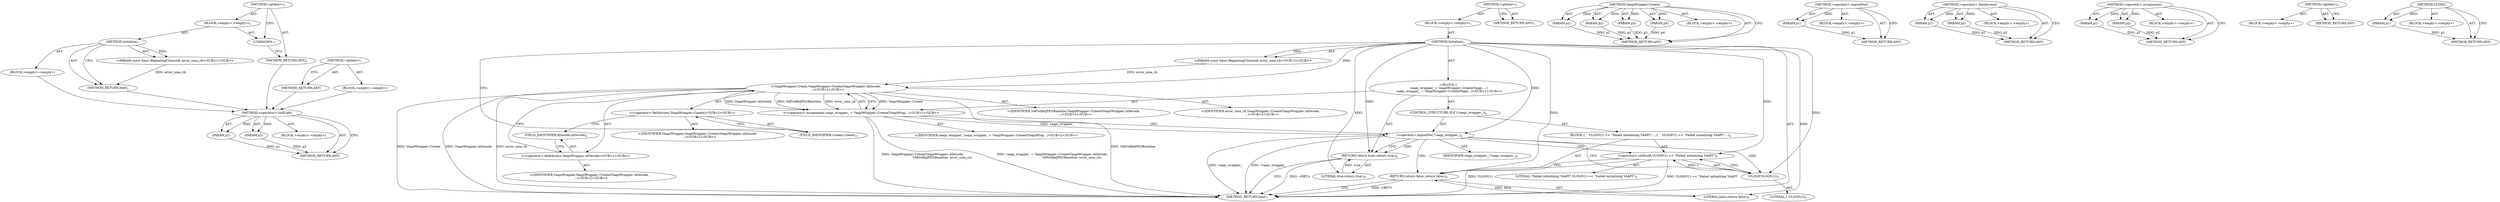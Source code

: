 digraph "&lt;global&gt;" {
vulnerable_80 [label=<(METHOD,&lt;operator&gt;.shiftLeft)>];
vulnerable_81 [label=<(PARAM,p1)>];
vulnerable_82 [label=<(PARAM,p2)>];
vulnerable_83 [label=<(BLOCK,&lt;empty&gt;,&lt;empty&gt;)>];
vulnerable_84 [label=<(METHOD_RETURN,ANY)>];
vulnerable_6 [label=<(METHOD,&lt;global&gt;)<SUB>1</SUB>>];
vulnerable_7 [label=<(BLOCK,&lt;empty&gt;,&lt;empty&gt;)<SUB>1</SUB>>];
vulnerable_8 [label=<(METHOD,Initialize)<SUB>1</SUB>>];
vulnerable_9 [label="<(PARAM,const base::RepeatingClosure&amp; error_uma_cb)<SUB>1</SUB>>"];
vulnerable_10 [label="<(BLOCK,{
  vaapi_wrapper_ = VaapiWrapper::Create(Vaapi...,{
  vaapi_wrapper_ = VaapiWrapper::Create(Vaapi...)<SUB>1</SUB>>"];
vulnerable_11 [label="<(&lt;operator&gt;.assignment,vaapi_wrapper_ = VaapiWrapper::Create(VaapiWrap...)<SUB>2</SUB>>"];
vulnerable_12 [label="<(IDENTIFIER,vaapi_wrapper_,vaapi_wrapper_ = VaapiWrapper::Create(VaapiWrap...)<SUB>2</SUB>>"];
vulnerable_13 [label="<(VaapiWrapper.Create,VaapiWrapper::Create(VaapiWrapper::kDecode,
   ...)<SUB>2</SUB>>"];
vulnerable_14 [label="<(&lt;operator&gt;.fieldAccess,VaapiWrapper::Create)<SUB>2</SUB>>"];
vulnerable_15 [label="<(IDENTIFIER,VaapiWrapper,VaapiWrapper::Create(VaapiWrapper::kDecode,
   ...)<SUB>2</SUB>>"];
vulnerable_16 [label=<(FIELD_IDENTIFIER,Create,Create)<SUB>2</SUB>>];
vulnerable_17 [label="<(&lt;operator&gt;.fieldAccess,VaapiWrapper::kDecode)<SUB>2</SUB>>"];
vulnerable_18 [label="<(IDENTIFIER,VaapiWrapper,VaapiWrapper::Create(VaapiWrapper::kDecode,
   ...)<SUB>2</SUB>>"];
vulnerable_19 [label=<(FIELD_IDENTIFIER,kDecode,kDecode)<SUB>2</SUB>>];
vulnerable_20 [label="<(IDENTIFIER,VAProfileJPEGBaseline,VaapiWrapper::Create(VaapiWrapper::kDecode,
   ...)<SUB>3</SUB>>"];
vulnerable_21 [label="<(IDENTIFIER,error_uma_cb,VaapiWrapper::Create(VaapiWrapper::kDecode,
   ...)<SUB>3</SUB>>"];
vulnerable_22 [label=<(CONTROL_STRUCTURE,IF,if (!vaapi_wrapper_))<SUB>4</SUB>>];
vulnerable_23 [label=<(&lt;operator&gt;.logicalNot,!vaapi_wrapper_)<SUB>4</SUB>>];
vulnerable_24 [label=<(IDENTIFIER,vaapi_wrapper_,!vaapi_wrapper_)<SUB>4</SUB>>];
vulnerable_25 [label=<(BLOCK,{
    VLOGF(1) &lt;&lt; &quot;Failed initializing VAAPI&quot;;
...,{
    VLOGF(1) &lt;&lt; &quot;Failed initializing VAAPI&quot;;
...)<SUB>4</SUB>>];
vulnerable_26 [label=<(&lt;operator&gt;.shiftLeft,VLOGF(1) &lt;&lt; &quot;Failed initializing VAAPI&quot;)<SUB>5</SUB>>];
vulnerable_27 [label=<(VLOGF,VLOGF(1))<SUB>5</SUB>>];
vulnerable_28 [label=<(LITERAL,1,VLOGF(1))<SUB>5</SUB>>];
vulnerable_29 [label=<(LITERAL,&quot;Failed initializing VAAPI&quot;,VLOGF(1) &lt;&lt; &quot;Failed initializing VAAPI&quot;)<SUB>5</SUB>>];
vulnerable_30 [label=<(RETURN,return false;,return false;)<SUB>6</SUB>>];
vulnerable_31 [label=<(LITERAL,false,return false;)<SUB>6</SUB>>];
vulnerable_32 [label=<(RETURN,return true;,return true;)<SUB>8</SUB>>];
vulnerable_33 [label=<(LITERAL,true,return true;)<SUB>8</SUB>>];
vulnerable_34 [label=<(METHOD_RETURN,bool)<SUB>1</SUB>>];
vulnerable_36 [label=<(METHOD_RETURN,ANY)<SUB>1</SUB>>];
vulnerable_64 [label=<(METHOD,VaapiWrapper.Create)>];
vulnerable_65 [label=<(PARAM,p1)>];
vulnerable_66 [label=<(PARAM,p2)>];
vulnerable_67 [label=<(PARAM,p3)>];
vulnerable_68 [label=<(PARAM,p4)>];
vulnerable_69 [label=<(BLOCK,&lt;empty&gt;,&lt;empty&gt;)>];
vulnerable_70 [label=<(METHOD_RETURN,ANY)>];
vulnerable_76 [label=<(METHOD,&lt;operator&gt;.logicalNot)>];
vulnerable_77 [label=<(PARAM,p1)>];
vulnerable_78 [label=<(BLOCK,&lt;empty&gt;,&lt;empty&gt;)>];
vulnerable_79 [label=<(METHOD_RETURN,ANY)>];
vulnerable_71 [label=<(METHOD,&lt;operator&gt;.fieldAccess)>];
vulnerable_72 [label=<(PARAM,p1)>];
vulnerable_73 [label=<(PARAM,p2)>];
vulnerable_74 [label=<(BLOCK,&lt;empty&gt;,&lt;empty&gt;)>];
vulnerable_75 [label=<(METHOD_RETURN,ANY)>];
vulnerable_59 [label=<(METHOD,&lt;operator&gt;.assignment)>];
vulnerable_60 [label=<(PARAM,p1)>];
vulnerable_61 [label=<(PARAM,p2)>];
vulnerable_62 [label=<(BLOCK,&lt;empty&gt;,&lt;empty&gt;)>];
vulnerable_63 [label=<(METHOD_RETURN,ANY)>];
vulnerable_53 [label=<(METHOD,&lt;global&gt;)<SUB>1</SUB>>];
vulnerable_54 [label=<(BLOCK,&lt;empty&gt;,&lt;empty&gt;)>];
vulnerable_55 [label=<(METHOD_RETURN,ANY)>];
vulnerable_85 [label=<(METHOD,VLOGF)>];
vulnerable_86 [label=<(PARAM,p1)>];
vulnerable_87 [label=<(BLOCK,&lt;empty&gt;,&lt;empty&gt;)>];
vulnerable_88 [label=<(METHOD_RETURN,ANY)>];
fixed_6 [label=<(METHOD,&lt;global&gt;)<SUB>1</SUB>>];
fixed_7 [label=<(BLOCK,&lt;empty&gt;,&lt;empty&gt;)<SUB>1</SUB>>];
fixed_8 [label=<(METHOD,Initialize)<SUB>1</SUB>>];
fixed_9 [label="<(PARAM,const base::RepeatingClosure&amp; error_uma_cb)<SUB>1</SUB>>"];
fixed_10 [label=<(BLOCK,&lt;empty&gt;,&lt;empty&gt;)>];
fixed_11 [label=<(METHOD_RETURN,bool)<SUB>1</SUB>>];
fixed_13 [label=<(UNKNOWN,,)>];
fixed_14 [label=<(METHOD_RETURN,ANY)<SUB>1</SUB>>];
fixed_25 [label=<(METHOD,&lt;global&gt;)<SUB>1</SUB>>];
fixed_26 [label=<(BLOCK,&lt;empty&gt;,&lt;empty&gt;)>];
fixed_27 [label=<(METHOD_RETURN,ANY)>];
vulnerable_80 -> vulnerable_81  [key=0, label="AST: "];
vulnerable_80 -> vulnerable_81  [key=1, label="DDG: "];
vulnerable_80 -> vulnerable_83  [key=0, label="AST: "];
vulnerable_80 -> vulnerable_82  [key=0, label="AST: "];
vulnerable_80 -> vulnerable_82  [key=1, label="DDG: "];
vulnerable_80 -> vulnerable_84  [key=0, label="AST: "];
vulnerable_80 -> vulnerable_84  [key=1, label="CFG: "];
vulnerable_81 -> vulnerable_84  [key=0, label="DDG: p1"];
vulnerable_82 -> vulnerable_84  [key=0, label="DDG: p2"];
vulnerable_6 -> vulnerable_7  [key=0, label="AST: "];
vulnerable_6 -> vulnerable_36  [key=0, label="AST: "];
vulnerable_6 -> vulnerable_36  [key=1, label="CFG: "];
vulnerable_7 -> vulnerable_8  [key=0, label="AST: "];
vulnerable_8 -> vulnerable_9  [key=0, label="AST: "];
vulnerable_8 -> vulnerable_9  [key=1, label="DDG: "];
vulnerable_8 -> vulnerable_10  [key=0, label="AST: "];
vulnerable_8 -> vulnerable_34  [key=0, label="AST: "];
vulnerable_8 -> vulnerable_16  [key=0, label="CFG: "];
vulnerable_8 -> vulnerable_32  [key=0, label="DDG: "];
vulnerable_8 -> vulnerable_33  [key=0, label="DDG: "];
vulnerable_8 -> vulnerable_13  [key=0, label="DDG: "];
vulnerable_8 -> vulnerable_23  [key=0, label="DDG: "];
vulnerable_8 -> vulnerable_30  [key=0, label="DDG: "];
vulnerable_8 -> vulnerable_26  [key=0, label="DDG: "];
vulnerable_8 -> vulnerable_31  [key=0, label="DDG: "];
vulnerable_8 -> vulnerable_27  [key=0, label="DDG: "];
vulnerable_9 -> vulnerable_13  [key=0, label="DDG: error_uma_cb"];
vulnerable_10 -> vulnerable_11  [key=0, label="AST: "];
vulnerable_10 -> vulnerable_22  [key=0, label="AST: "];
vulnerable_10 -> vulnerable_32  [key=0, label="AST: "];
vulnerable_11 -> vulnerable_12  [key=0, label="AST: "];
vulnerable_11 -> vulnerable_13  [key=0, label="AST: "];
vulnerable_11 -> vulnerable_23  [key=0, label="CFG: "];
vulnerable_11 -> vulnerable_23  [key=1, label="DDG: vaapi_wrapper_"];
vulnerable_11 -> vulnerable_34  [key=0, label="DDG: VaapiWrapper::Create(VaapiWrapper::kDecode,
                                        VAProfileJPEGBaseline, error_uma_cb)"];
vulnerable_11 -> vulnerable_34  [key=1, label="DDG: vaapi_wrapper_ = VaapiWrapper::Create(VaapiWrapper::kDecode,
                                        VAProfileJPEGBaseline, error_uma_cb)"];
vulnerable_13 -> vulnerable_14  [key=0, label="AST: "];
vulnerable_13 -> vulnerable_17  [key=0, label="AST: "];
vulnerable_13 -> vulnerable_20  [key=0, label="AST: "];
vulnerable_13 -> vulnerable_21  [key=0, label="AST: "];
vulnerable_13 -> vulnerable_11  [key=0, label="CFG: "];
vulnerable_13 -> vulnerable_11  [key=1, label="DDG: VaapiWrapper::Create"];
vulnerable_13 -> vulnerable_11  [key=2, label="DDG: VaapiWrapper::kDecode"];
vulnerable_13 -> vulnerable_11  [key=3, label="DDG: VAProfileJPEGBaseline"];
vulnerable_13 -> vulnerable_11  [key=4, label="DDG: error_uma_cb"];
vulnerable_13 -> vulnerable_34  [key=0, label="DDG: VaapiWrapper::Create"];
vulnerable_13 -> vulnerable_34  [key=1, label="DDG: VaapiWrapper::kDecode"];
vulnerable_13 -> vulnerable_34  [key=2, label="DDG: error_uma_cb"];
vulnerable_13 -> vulnerable_34  [key=3, label="DDG: VAProfileJPEGBaseline"];
vulnerable_14 -> vulnerable_15  [key=0, label="AST: "];
vulnerable_14 -> vulnerable_16  [key=0, label="AST: "];
vulnerable_14 -> vulnerable_19  [key=0, label="CFG: "];
vulnerable_16 -> vulnerable_14  [key=0, label="CFG: "];
vulnerable_17 -> vulnerable_18  [key=0, label="AST: "];
vulnerable_17 -> vulnerable_19  [key=0, label="AST: "];
vulnerable_17 -> vulnerable_13  [key=0, label="CFG: "];
vulnerable_19 -> vulnerable_17  [key=0, label="CFG: "];
vulnerable_22 -> vulnerable_23  [key=0, label="AST: "];
vulnerable_22 -> vulnerable_25  [key=0, label="AST: "];
vulnerable_23 -> vulnerable_24  [key=0, label="AST: "];
vulnerable_23 -> vulnerable_27  [key=0, label="CFG: "];
vulnerable_23 -> vulnerable_27  [key=1, label="CDG: "];
vulnerable_23 -> vulnerable_32  [key=0, label="CFG: "];
vulnerable_23 -> vulnerable_32  [key=1, label="CDG: "];
vulnerable_23 -> vulnerable_34  [key=0, label="DDG: vaapi_wrapper_"];
vulnerable_23 -> vulnerable_34  [key=1, label="DDG: !vaapi_wrapper_"];
vulnerable_23 -> vulnerable_30  [key=0, label="CDG: "];
vulnerable_23 -> vulnerable_26  [key=0, label="CDG: "];
vulnerable_25 -> vulnerable_26  [key=0, label="AST: "];
vulnerable_25 -> vulnerable_30  [key=0, label="AST: "];
vulnerable_26 -> vulnerable_27  [key=0, label="AST: "];
vulnerable_26 -> vulnerable_29  [key=0, label="AST: "];
vulnerable_26 -> vulnerable_30  [key=0, label="CFG: "];
vulnerable_26 -> vulnerable_34  [key=0, label="DDG: VLOGF(1)"];
vulnerable_26 -> vulnerable_34  [key=1, label="DDG: VLOGF(1) &lt;&lt; &quot;Failed initializing VAAPI&quot;"];
vulnerable_27 -> vulnerable_28  [key=0, label="AST: "];
vulnerable_27 -> vulnerable_26  [key=0, label="CFG: "];
vulnerable_27 -> vulnerable_26  [key=1, label="DDG: 1"];
vulnerable_30 -> vulnerable_31  [key=0, label="AST: "];
vulnerable_30 -> vulnerable_34  [key=0, label="CFG: "];
vulnerable_30 -> vulnerable_34  [key=1, label="DDG: &lt;RET&gt;"];
vulnerable_31 -> vulnerable_30  [key=0, label="DDG: false"];
vulnerable_32 -> vulnerable_33  [key=0, label="AST: "];
vulnerable_32 -> vulnerable_34  [key=0, label="CFG: "];
vulnerable_32 -> vulnerable_34  [key=1, label="DDG: &lt;RET&gt;"];
vulnerable_33 -> vulnerable_32  [key=0, label="DDG: true"];
vulnerable_64 -> vulnerable_65  [key=0, label="AST: "];
vulnerable_64 -> vulnerable_65  [key=1, label="DDG: "];
vulnerable_64 -> vulnerable_69  [key=0, label="AST: "];
vulnerable_64 -> vulnerable_66  [key=0, label="AST: "];
vulnerable_64 -> vulnerable_66  [key=1, label="DDG: "];
vulnerable_64 -> vulnerable_70  [key=0, label="AST: "];
vulnerable_64 -> vulnerable_70  [key=1, label="CFG: "];
vulnerable_64 -> vulnerable_67  [key=0, label="AST: "];
vulnerable_64 -> vulnerable_67  [key=1, label="DDG: "];
vulnerable_64 -> vulnerable_68  [key=0, label="AST: "];
vulnerable_64 -> vulnerable_68  [key=1, label="DDG: "];
vulnerable_65 -> vulnerable_70  [key=0, label="DDG: p1"];
vulnerable_66 -> vulnerable_70  [key=0, label="DDG: p2"];
vulnerable_67 -> vulnerable_70  [key=0, label="DDG: p3"];
vulnerable_68 -> vulnerable_70  [key=0, label="DDG: p4"];
vulnerable_76 -> vulnerable_77  [key=0, label="AST: "];
vulnerable_76 -> vulnerable_77  [key=1, label="DDG: "];
vulnerable_76 -> vulnerable_78  [key=0, label="AST: "];
vulnerable_76 -> vulnerable_79  [key=0, label="AST: "];
vulnerable_76 -> vulnerable_79  [key=1, label="CFG: "];
vulnerable_77 -> vulnerable_79  [key=0, label="DDG: p1"];
vulnerable_71 -> vulnerable_72  [key=0, label="AST: "];
vulnerable_71 -> vulnerable_72  [key=1, label="DDG: "];
vulnerable_71 -> vulnerable_74  [key=0, label="AST: "];
vulnerable_71 -> vulnerable_73  [key=0, label="AST: "];
vulnerable_71 -> vulnerable_73  [key=1, label="DDG: "];
vulnerable_71 -> vulnerable_75  [key=0, label="AST: "];
vulnerable_71 -> vulnerable_75  [key=1, label="CFG: "];
vulnerable_72 -> vulnerable_75  [key=0, label="DDG: p1"];
vulnerable_73 -> vulnerable_75  [key=0, label="DDG: p2"];
vulnerable_59 -> vulnerable_60  [key=0, label="AST: "];
vulnerable_59 -> vulnerable_60  [key=1, label="DDG: "];
vulnerable_59 -> vulnerable_62  [key=0, label="AST: "];
vulnerable_59 -> vulnerable_61  [key=0, label="AST: "];
vulnerable_59 -> vulnerable_61  [key=1, label="DDG: "];
vulnerable_59 -> vulnerable_63  [key=0, label="AST: "];
vulnerable_59 -> vulnerable_63  [key=1, label="CFG: "];
vulnerable_60 -> vulnerable_63  [key=0, label="DDG: p1"];
vulnerable_61 -> vulnerable_63  [key=0, label="DDG: p2"];
vulnerable_53 -> vulnerable_54  [key=0, label="AST: "];
vulnerable_53 -> vulnerable_55  [key=0, label="AST: "];
vulnerable_53 -> vulnerable_55  [key=1, label="CFG: "];
vulnerable_85 -> vulnerable_86  [key=0, label="AST: "];
vulnerable_85 -> vulnerable_86  [key=1, label="DDG: "];
vulnerable_85 -> vulnerable_87  [key=0, label="AST: "];
vulnerable_85 -> vulnerable_88  [key=0, label="AST: "];
vulnerable_85 -> vulnerable_88  [key=1, label="CFG: "];
vulnerable_86 -> vulnerable_88  [key=0, label="DDG: p1"];
fixed_6 -> fixed_7  [key=0, label="AST: "];
fixed_6 -> fixed_14  [key=0, label="AST: "];
fixed_6 -> fixed_13  [key=0, label="CFG: "];
fixed_7 -> fixed_8  [key=0, label="AST: "];
fixed_7 -> fixed_13  [key=0, label="AST: "];
fixed_8 -> fixed_9  [key=0, label="AST: "];
fixed_8 -> fixed_9  [key=1, label="DDG: "];
fixed_8 -> fixed_10  [key=0, label="AST: "];
fixed_8 -> fixed_11  [key=0, label="AST: "];
fixed_8 -> fixed_11  [key=1, label="CFG: "];
fixed_9 -> fixed_11  [key=0, label="DDG: error_uma_cb"];
fixed_10 -> vulnerable_80  [key=0];
fixed_11 -> vulnerable_80  [key=0];
fixed_13 -> fixed_14  [key=0, label="CFG: "];
fixed_14 -> vulnerable_80  [key=0];
fixed_25 -> fixed_26  [key=0, label="AST: "];
fixed_25 -> fixed_27  [key=0, label="AST: "];
fixed_25 -> fixed_27  [key=1, label="CFG: "];
fixed_26 -> vulnerable_80  [key=0];
fixed_27 -> vulnerable_80  [key=0];
}
